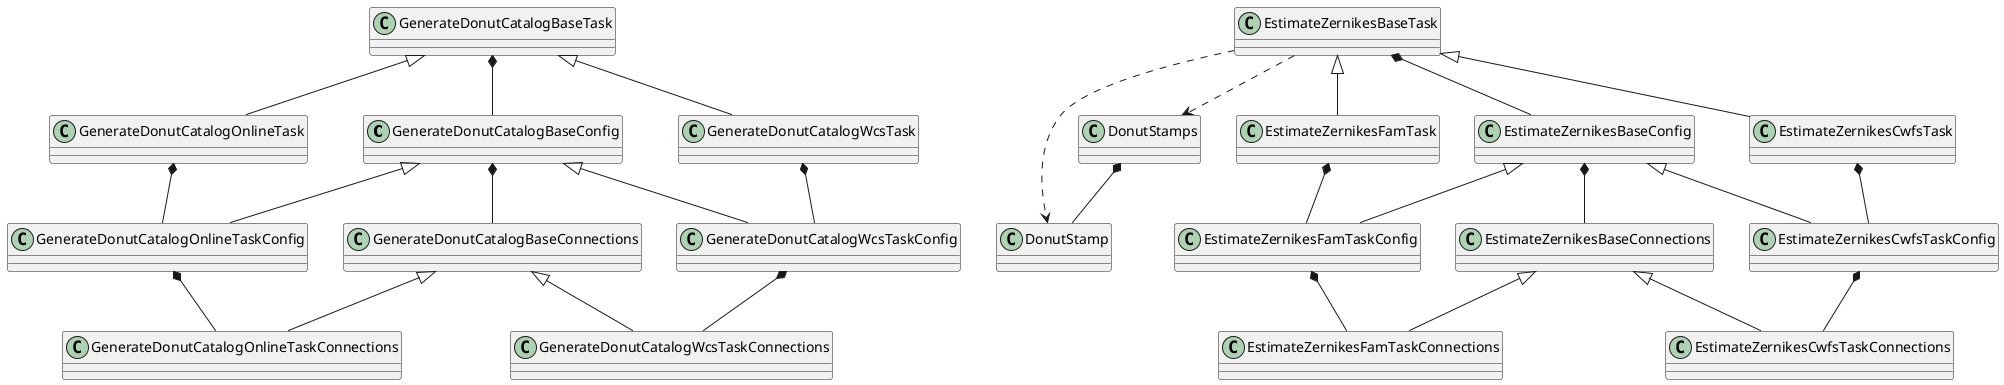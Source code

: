 @startuml
GenerateDonutCatalogBaseConfig *-- GenerateDonutCatalogBaseConnections
GenerateDonutCatalogBaseTask *-- GenerateDonutCatalogBaseConfig
GenerateDonutCatalogBaseConnections <|-- GenerateDonutCatalogOnlineTaskConnections
GenerateDonutCatalogBaseConfig <|-- GenerateDonutCatalogOnlineTaskConfig
GenerateDonutCatalogBaseTask <|-- GenerateDonutCatalogOnlineTask
GenerateDonutCatalogOnlineTaskConfig *-- GenerateDonutCatalogOnlineTaskConnections
GenerateDonutCatalogOnlineTask *-- GenerateDonutCatalogOnlineTaskConfig
GenerateDonutCatalogBaseConnections <|-- GenerateDonutCatalogWcsTaskConnections
GenerateDonutCatalogBaseConfig <|-- GenerateDonutCatalogWcsTaskConfig
GenerateDonutCatalogBaseTask <|-- GenerateDonutCatalogWcsTask
GenerateDonutCatalogWcsTaskConfig *-- GenerateDonutCatalogWcsTaskConnections
GenerateDonutCatalogWcsTask *-- GenerateDonutCatalogWcsTaskConfig
DonutStamps *-- DonutStamp
EstimateZernikesBaseTask ..> DonutStamps
EstimateZernikesBaseTask ..> DonutStamp
EstimateZernikesBaseConfig *-- EstimateZernikesBaseConnections
EstimateZernikesBaseTask *-- EstimateZernikesBaseConfig
EstimateZernikesBaseConnections <|-- EstimateZernikesFamTaskConnections
EstimateZernikesBaseConfig <|-- EstimateZernikesFamTaskConfig
EstimateZernikesBaseTask <|-- EstimateZernikesFamTask
EstimateZernikesFamTaskConfig *-- EstimateZernikesFamTaskConnections
EstimateZernikesFamTask *-- EstimateZernikesFamTaskConfig
EstimateZernikesBaseConnections <|-- EstimateZernikesCwfsTaskConnections
EstimateZernikesBaseConfig <|-- EstimateZernikesCwfsTaskConfig
EstimateZernikesBaseTask <|-- EstimateZernikesCwfsTask
EstimateZernikesCwfsTaskConfig *-- EstimateZernikesCwfsTaskConnections
EstimateZernikesCwfsTask *-- EstimateZernikesCwfsTaskConfig
@enduml
